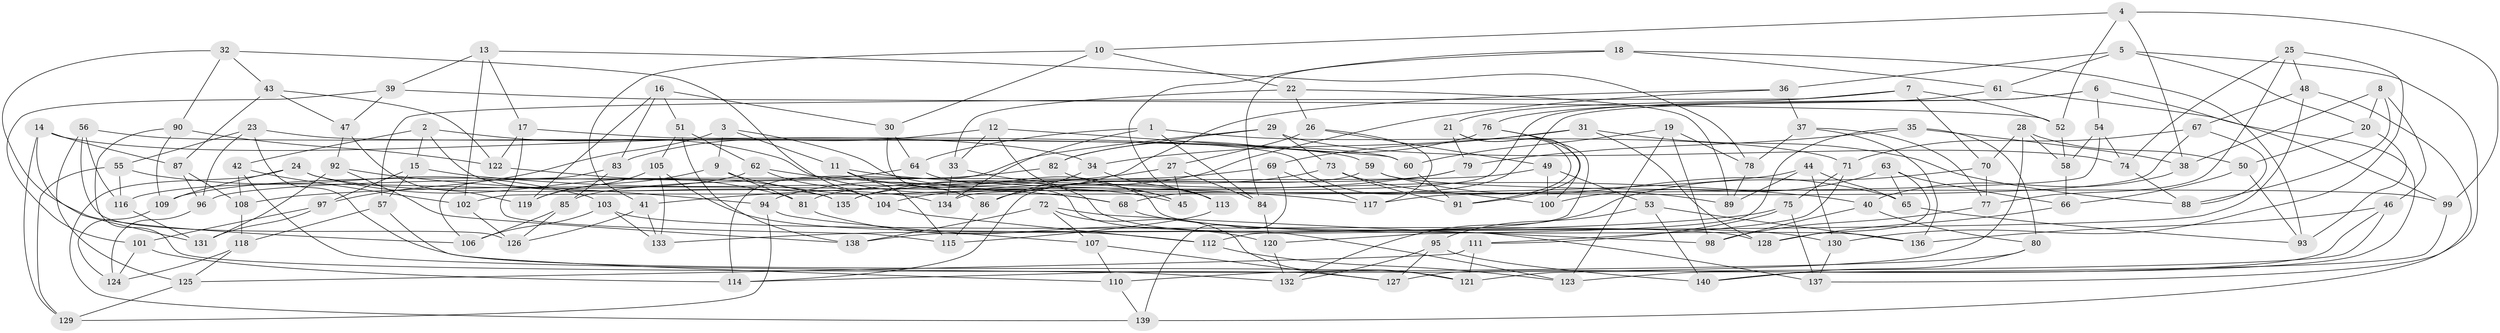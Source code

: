 // coarse degree distribution, {5: 0.15714285714285714, 4: 0.5142857142857142, 3: 0.14285714285714285, 8: 0.014285714285714285, 9: 0.05714285714285714, 7: 0.02857142857142857, 6: 0.02857142857142857, 16: 0.014285714285714285, 12: 0.014285714285714285, 11: 0.014285714285714285, 20: 0.014285714285714285}
// Generated by graph-tools (version 1.1) at 2025/03/03/04/25 22:03:26]
// undirected, 140 vertices, 280 edges
graph export_dot {
graph [start="1"]
  node [color=gray90,style=filled];
  1;
  2;
  3;
  4;
  5;
  6;
  7;
  8;
  9;
  10;
  11;
  12;
  13;
  14;
  15;
  16;
  17;
  18;
  19;
  20;
  21;
  22;
  23;
  24;
  25;
  26;
  27;
  28;
  29;
  30;
  31;
  32;
  33;
  34;
  35;
  36;
  37;
  38;
  39;
  40;
  41;
  42;
  43;
  44;
  45;
  46;
  47;
  48;
  49;
  50;
  51;
  52;
  53;
  54;
  55;
  56;
  57;
  58;
  59;
  60;
  61;
  62;
  63;
  64;
  65;
  66;
  67;
  68;
  69;
  70;
  71;
  72;
  73;
  74;
  75;
  76;
  77;
  78;
  79;
  80;
  81;
  82;
  83;
  84;
  85;
  86;
  87;
  88;
  89;
  90;
  91;
  92;
  93;
  94;
  95;
  96;
  97;
  98;
  99;
  100;
  101;
  102;
  103;
  104;
  105;
  106;
  107;
  108;
  109;
  110;
  111;
  112;
  113;
  114;
  115;
  116;
  117;
  118;
  119;
  120;
  121;
  122;
  123;
  124;
  125;
  126;
  127;
  128;
  129;
  130;
  131;
  132;
  133;
  134;
  135;
  136;
  137;
  138;
  139;
  140;
  1 -- 71;
  1 -- 134;
  1 -- 84;
  1 -- 64;
  2 -- 45;
  2 -- 42;
  2 -- 135;
  2 -- 15;
  3 -- 11;
  3 -- 136;
  3 -- 97;
  3 -- 9;
  4 -- 52;
  4 -- 10;
  4 -- 38;
  4 -- 99;
  5 -- 36;
  5 -- 61;
  5 -- 137;
  5 -- 20;
  6 -- 134;
  6 -- 54;
  6 -- 123;
  6 -- 68;
  7 -- 21;
  7 -- 52;
  7 -- 57;
  7 -- 70;
  8 -- 46;
  8 -- 20;
  8 -- 38;
  8 -- 88;
  9 -- 68;
  9 -- 81;
  9 -- 119;
  10 -- 22;
  10 -- 30;
  10 -- 41;
  11 -- 115;
  11 -- 86;
  11 -- 40;
  12 -- 45;
  12 -- 60;
  12 -- 33;
  12 -- 83;
  13 -- 102;
  13 -- 78;
  13 -- 39;
  13 -- 17;
  14 -- 87;
  14 -- 34;
  14 -- 131;
  14 -- 129;
  15 -- 57;
  15 -- 97;
  15 -- 68;
  16 -- 83;
  16 -- 119;
  16 -- 30;
  16 -- 51;
  17 -- 115;
  17 -- 100;
  17 -- 122;
  18 -- 84;
  18 -- 93;
  18 -- 61;
  18 -- 113;
  19 -- 60;
  19 -- 123;
  19 -- 78;
  19 -- 98;
  20 -- 93;
  20 -- 50;
  21 -- 100;
  21 -- 91;
  21 -- 79;
  22 -- 33;
  22 -- 26;
  22 -- 89;
  23 -- 60;
  23 -- 121;
  23 -- 96;
  23 -- 55;
  24 -- 134;
  24 -- 109;
  24 -- 81;
  24 -- 139;
  25 -- 74;
  25 -- 130;
  25 -- 48;
  25 -- 77;
  26 -- 117;
  26 -- 27;
  26 -- 49;
  27 -- 45;
  27 -- 41;
  27 -- 84;
  28 -- 70;
  28 -- 50;
  28 -- 58;
  28 -- 114;
  29 -- 82;
  29 -- 114;
  29 -- 73;
  29 -- 74;
  30 -- 123;
  30 -- 64;
  31 -- 88;
  31 -- 69;
  31 -- 34;
  31 -- 128;
  32 -- 43;
  32 -- 90;
  32 -- 104;
  32 -- 106;
  33 -- 45;
  33 -- 134;
  34 -- 86;
  34 -- 113;
  35 -- 120;
  35 -- 79;
  35 -- 38;
  35 -- 80;
  36 -- 94;
  36 -- 37;
  36 -- 135;
  37 -- 77;
  37 -- 78;
  37 -- 136;
  38 -- 40;
  39 -- 101;
  39 -- 47;
  39 -- 52;
  40 -- 80;
  40 -- 98;
  41 -- 133;
  41 -- 126;
  42 -- 102;
  42 -- 132;
  42 -- 108;
  43 -- 47;
  43 -- 87;
  43 -- 122;
  44 -- 65;
  44 -- 89;
  44 -- 108;
  44 -- 130;
  46 -- 136;
  46 -- 121;
  46 -- 127;
  47 -- 92;
  47 -- 119;
  48 -- 67;
  48 -- 138;
  48 -- 139;
  49 -- 96;
  49 -- 53;
  49 -- 100;
  50 -- 66;
  50 -- 93;
  51 -- 105;
  51 -- 62;
  51 -- 138;
  52 -- 58;
  53 -- 136;
  53 -- 95;
  53 -- 140;
  54 -- 102;
  54 -- 58;
  54 -- 74;
  55 -- 103;
  55 -- 116;
  55 -- 129;
  56 -- 126;
  56 -- 125;
  56 -- 59;
  56 -- 116;
  57 -- 110;
  57 -- 118;
  58 -- 66;
  59 -- 65;
  59 -- 114;
  59 -- 99;
  60 -- 91;
  61 -- 76;
  61 -- 99;
  62 -- 104;
  62 -- 116;
  62 -- 117;
  63 -- 128;
  63 -- 66;
  63 -- 65;
  63 -- 100;
  64 -- 137;
  64 -- 109;
  65 -- 93;
  66 -- 128;
  67 -- 71;
  67 -- 88;
  67 -- 117;
  68 -- 130;
  69 -- 81;
  69 -- 117;
  69 -- 139;
  70 -- 77;
  70 -- 132;
  71 -- 75;
  71 -- 111;
  72 -- 98;
  72 -- 107;
  72 -- 138;
  72 -- 121;
  73 -- 91;
  73 -- 86;
  73 -- 89;
  74 -- 88;
  75 -- 137;
  75 -- 133;
  75 -- 111;
  76 -- 91;
  76 -- 82;
  76 -- 112;
  77 -- 98;
  78 -- 89;
  79 -- 104;
  79 -- 135;
  80 -- 140;
  80 -- 110;
  81 -- 120;
  82 -- 113;
  82 -- 85;
  83 -- 85;
  83 -- 106;
  84 -- 120;
  85 -- 106;
  85 -- 126;
  86 -- 115;
  87 -- 108;
  87 -- 96;
  90 -- 127;
  90 -- 109;
  90 -- 122;
  92 -- 131;
  92 -- 138;
  92 -- 94;
  94 -- 107;
  94 -- 129;
  95 -- 127;
  95 -- 140;
  95 -- 132;
  96 -- 124;
  97 -- 101;
  97 -- 131;
  99 -- 140;
  101 -- 114;
  101 -- 124;
  102 -- 126;
  103 -- 128;
  103 -- 106;
  103 -- 133;
  104 -- 112;
  105 -- 133;
  105 -- 112;
  105 -- 119;
  107 -- 110;
  107 -- 127;
  108 -- 118;
  109 -- 124;
  110 -- 139;
  111 -- 125;
  111 -- 121;
  112 -- 123;
  113 -- 115;
  116 -- 131;
  118 -- 124;
  118 -- 125;
  120 -- 132;
  122 -- 135;
  125 -- 129;
  130 -- 137;
}
